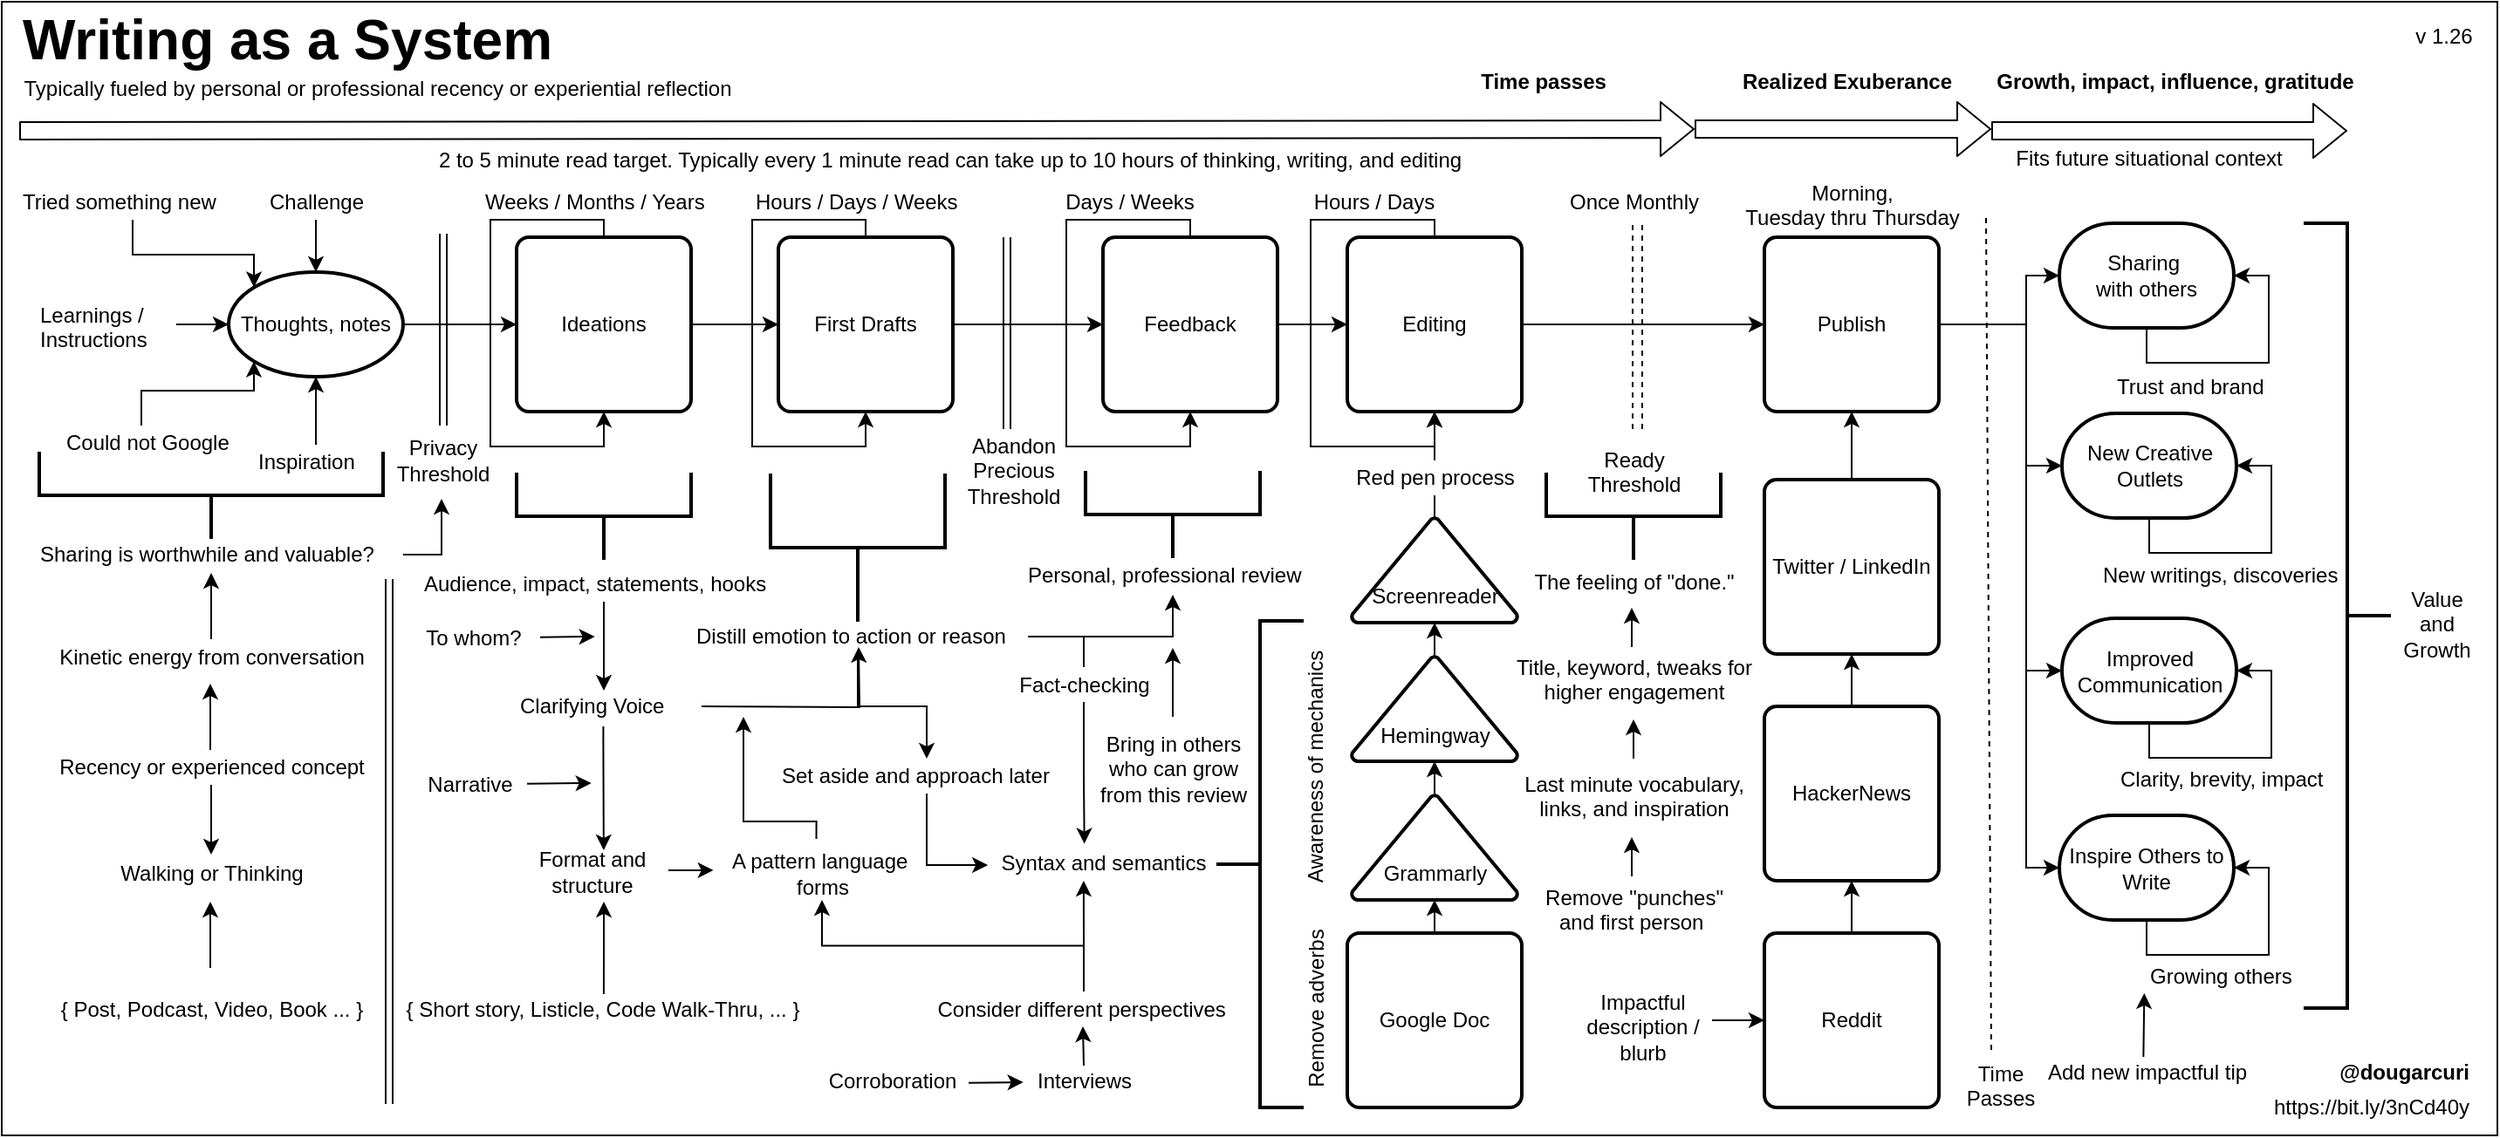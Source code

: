 <mxfile version="21.1.1" type="device">
  <diagram id="sORktMblNxH-J1R0v_uJ" name="process">
    <mxGraphModel dx="2163" dy="729" grid="1" gridSize="10" guides="1" tooltips="1" connect="1" arrows="1" fold="1" page="1" pageScale="1" pageWidth="850" pageHeight="1100" math="0" shadow="0">
      <root>
        <mxCell id="0" />
        <mxCell id="1" parent="0" />
        <mxCell id="_Q_FbleokPixH2t-izun-12" value="" style="rounded=0;whiteSpace=wrap;html=1;align=center;fillColor=none;" parent="1" vertex="1">
          <mxGeometry x="-140" y="60" width="1430" height="650" as="geometry" />
        </mxCell>
        <mxCell id="eukD2ALATDsCNfcXqx_N-5" style="edgeStyle=orthogonalEdgeStyle;rounded=0;orthogonalLoop=1;jettySize=auto;html=1;exitX=1;exitY=0.5;exitDx=0;exitDy=0;entryX=0;entryY=0.5;entryDx=0;entryDy=0;" parent="1" source="eukD2ALATDsCNfcXqx_N-1" target="eukD2ALATDsCNfcXqx_N-6" edge="1">
          <mxGeometry relative="1" as="geometry">
            <mxPoint x="295" y="245" as="targetPoint" />
          </mxGeometry>
        </mxCell>
        <mxCell id="eukD2ALATDsCNfcXqx_N-1" value="Ideations" style="rounded=1;whiteSpace=wrap;html=1;absoluteArcSize=1;arcSize=14;strokeWidth=2;" parent="1" vertex="1">
          <mxGeometry x="155" y="195" width="100" height="100" as="geometry" />
        </mxCell>
        <mxCell id="eukD2ALATDsCNfcXqx_N-2" style="edgeStyle=orthogonalEdgeStyle;rounded=0;orthogonalLoop=1;jettySize=auto;html=1;entryX=0.5;entryY=1;entryDx=0;entryDy=0;" parent="1" source="eukD2ALATDsCNfcXqx_N-1" target="eukD2ALATDsCNfcXqx_N-1" edge="1">
          <mxGeometry relative="1" as="geometry">
            <Array as="points">
              <mxPoint x="205" y="185" />
              <mxPoint x="140" y="185" />
              <mxPoint x="140" y="315" />
              <mxPoint x="205" y="315" />
            </Array>
          </mxGeometry>
        </mxCell>
        <mxCell id="eukD2ALATDsCNfcXqx_N-12" style="edgeStyle=orthogonalEdgeStyle;rounded=0;orthogonalLoop=1;jettySize=auto;html=1;exitX=1;exitY=0.5;exitDx=0;exitDy=0;entryX=0;entryY=0.5;entryDx=0;entryDy=0;" parent="1" source="eukD2ALATDsCNfcXqx_N-6" target="eukD2ALATDsCNfcXqx_N-11" edge="1">
          <mxGeometry relative="1" as="geometry">
            <mxPoint x="441" y="245" as="sourcePoint" />
          </mxGeometry>
        </mxCell>
        <mxCell id="eukD2ALATDsCNfcXqx_N-6" value="First Drafts" style="rounded=1;whiteSpace=wrap;html=1;absoluteArcSize=1;arcSize=14;strokeWidth=2;" parent="1" vertex="1">
          <mxGeometry x="305" y="195" width="100" height="100" as="geometry" />
        </mxCell>
        <mxCell id="eukD2ALATDsCNfcXqx_N-8" style="edgeStyle=orthogonalEdgeStyle;rounded=0;orthogonalLoop=1;jettySize=auto;html=1;exitX=0.5;exitY=0;exitDx=0;exitDy=0;entryX=0.5;entryY=1;entryDx=0;entryDy=0;" parent="1" source="eukD2ALATDsCNfcXqx_N-6" target="eukD2ALATDsCNfcXqx_N-6" edge="1">
          <mxGeometry relative="1" as="geometry">
            <Array as="points">
              <mxPoint x="355" y="185" />
              <mxPoint x="290" y="185" />
              <mxPoint x="290" y="315" />
              <mxPoint x="355" y="315" />
            </Array>
          </mxGeometry>
        </mxCell>
        <mxCell id="eukD2ALATDsCNfcXqx_N-9" value="Weeks / Months / Years" style="text;html=1;resizable=0;points=[];autosize=1;align=left;verticalAlign=top;spacingTop=-4;" parent="1" vertex="1">
          <mxGeometry x="135" y="165" width="140" height="20" as="geometry" />
        </mxCell>
        <mxCell id="eukD2ALATDsCNfcXqx_N-10" value="Hours / Days / Weeks" style="text;html=1;resizable=0;points=[];autosize=1;align=left;verticalAlign=top;spacingTop=-4;" parent="1" vertex="1">
          <mxGeometry x="290" y="165" width="130" height="20" as="geometry" />
        </mxCell>
        <mxCell id="eukD2ALATDsCNfcXqx_N-19" style="edgeStyle=orthogonalEdgeStyle;rounded=0;orthogonalLoop=1;jettySize=auto;html=1;exitX=1;exitY=0.5;exitDx=0;exitDy=0;entryX=0;entryY=0.5;entryDx=0;entryDy=0;" parent="1" source="eukD2ALATDsCNfcXqx_N-11" target="eukD2ALATDsCNfcXqx_N-23" edge="1">
          <mxGeometry relative="1" as="geometry">
            <mxPoint x="621" y="245" as="targetPoint" />
          </mxGeometry>
        </mxCell>
        <mxCell id="eukD2ALATDsCNfcXqx_N-11" value="Feedback" style="rounded=1;whiteSpace=wrap;html=1;absoluteArcSize=1;arcSize=14;strokeWidth=2;" parent="1" vertex="1">
          <mxGeometry x="491" y="195" width="100" height="100" as="geometry" />
        </mxCell>
        <mxCell id="eukD2ALATDsCNfcXqx_N-15" style="edgeStyle=orthogonalEdgeStyle;rounded=0;orthogonalLoop=1;jettySize=auto;html=1;exitX=0.5;exitY=0;exitDx=0;exitDy=0;entryX=0.5;entryY=1;entryDx=0;entryDy=0;" parent="1" source="eukD2ALATDsCNfcXqx_N-11" target="eukD2ALATDsCNfcXqx_N-11" edge="1">
          <mxGeometry relative="1" as="geometry">
            <Array as="points">
              <mxPoint x="541" y="185" />
              <mxPoint x="470" y="185" />
              <mxPoint x="470" y="315" />
              <mxPoint x="541" y="315" />
            </Array>
          </mxGeometry>
        </mxCell>
        <mxCell id="eukD2ALATDsCNfcXqx_N-16" value="Days / Weeks" style="text;html=1;resizable=0;points=[];align=center;verticalAlign=middle;labelBackgroundColor=#ffffff;" parent="eukD2ALATDsCNfcXqx_N-15" vertex="1" connectable="0">
          <mxGeometry x="-0.569" y="-4" relative="1" as="geometry">
            <mxPoint x="20" y="-6" as="offset" />
          </mxGeometry>
        </mxCell>
        <mxCell id="eukD2ALATDsCNfcXqx_N-27" style="edgeStyle=orthogonalEdgeStyle;rounded=0;orthogonalLoop=1;jettySize=auto;html=1;exitX=1;exitY=0.5;exitDx=0;exitDy=0;entryX=0;entryY=0.5;entryDx=0;entryDy=0;" parent="1" source="eukD2ALATDsCNfcXqx_N-23" target="eukD2ALATDsCNfcXqx_N-25" edge="1">
          <mxGeometry relative="1" as="geometry" />
        </mxCell>
        <mxCell id="eukD2ALATDsCNfcXqx_N-23" value="Editing" style="rounded=1;whiteSpace=wrap;html=1;absoluteArcSize=1;arcSize=14;strokeWidth=2;" parent="1" vertex="1">
          <mxGeometry x="631" y="195" width="100" height="100" as="geometry" />
        </mxCell>
        <mxCell id="eukD2ALATDsCNfcXqx_N-84" style="edgeStyle=orthogonalEdgeStyle;rounded=0;orthogonalLoop=1;jettySize=auto;html=1;exitX=1;exitY=0.5;exitDx=0;exitDy=0;entryX=0;entryY=0.5;entryDx=0;entryDy=0;entryPerimeter=0;" parent="1" source="eukD2ALATDsCNfcXqx_N-25" target="eukD2ALATDsCNfcXqx_N-85" edge="1">
          <mxGeometry relative="1" as="geometry">
            <mxPoint x="1019" y="245" as="targetPoint" />
            <Array as="points">
              <mxPoint x="1020" y="245" />
              <mxPoint x="1020" y="217" />
            </Array>
          </mxGeometry>
        </mxCell>
        <mxCell id="XDr_hpNu63dDBBwY_nkR-8" style="edgeStyle=orthogonalEdgeStyle;rounded=0;orthogonalLoop=1;jettySize=auto;html=1;exitX=1;exitY=0.5;exitDx=0;exitDy=0;entryX=0;entryY=0.5;entryDx=0;entryDy=0;entryPerimeter=0;" parent="1" source="eukD2ALATDsCNfcXqx_N-25" target="eukD2ALATDsCNfcXqx_N-131" edge="1">
          <mxGeometry relative="1" as="geometry">
            <Array as="points">
              <mxPoint x="1020" y="245" />
              <mxPoint x="1020" y="443" />
            </Array>
          </mxGeometry>
        </mxCell>
        <mxCell id="XDr_hpNu63dDBBwY_nkR-9" style="edgeStyle=orthogonalEdgeStyle;rounded=0;orthogonalLoop=1;jettySize=auto;html=1;exitX=1;exitY=0.5;exitDx=0;exitDy=0;entryX=0;entryY=0.5;entryDx=0;entryDy=0;entryPerimeter=0;" parent="1" source="eukD2ALATDsCNfcXqx_N-25" target="_Q_FbleokPixH2t-izun-14" edge="1">
          <mxGeometry relative="1" as="geometry">
            <Array as="points">
              <mxPoint x="1020" y="245" />
              <mxPoint x="1020" y="557" />
            </Array>
          </mxGeometry>
        </mxCell>
        <mxCell id="XDr_hpNu63dDBBwY_nkR-10" style="edgeStyle=orthogonalEdgeStyle;rounded=0;orthogonalLoop=1;jettySize=auto;html=1;exitX=1;exitY=0.5;exitDx=0;exitDy=0;entryX=0;entryY=0.5;entryDx=0;entryDy=0;entryPerimeter=0;" parent="1" source="eukD2ALATDsCNfcXqx_N-25" target="eukD2ALATDsCNfcXqx_N-128" edge="1">
          <mxGeometry relative="1" as="geometry">
            <Array as="points">
              <mxPoint x="1020" y="245" />
              <mxPoint x="1020" y="326" />
            </Array>
          </mxGeometry>
        </mxCell>
        <mxCell id="eukD2ALATDsCNfcXqx_N-25" value="Publish" style="rounded=1;whiteSpace=wrap;html=1;absoluteArcSize=1;arcSize=14;strokeWidth=2;" parent="1" vertex="1">
          <mxGeometry x="870" y="195" width="100" height="100" as="geometry" />
        </mxCell>
        <mxCell id="eukD2ALATDsCNfcXqx_N-34" style="edgeStyle=orthogonalEdgeStyle;rounded=0;orthogonalLoop=1;jettySize=auto;html=1;exitX=0.5;exitY=0;exitDx=0;exitDy=0;entryX=0.5;entryY=1;entryDx=0;entryDy=0;" parent="1" source="eukD2ALATDsCNfcXqx_N-29" target="eukD2ALATDsCNfcXqx_N-30" edge="1">
          <mxGeometry relative="1" as="geometry" />
        </mxCell>
        <mxCell id="eukD2ALATDsCNfcXqx_N-29" value="HackerNews" style="rounded=1;whiteSpace=wrap;html=1;absoluteArcSize=1;arcSize=14;strokeWidth=2;" parent="1" vertex="1">
          <mxGeometry x="870" y="464" width="100" height="100" as="geometry" />
        </mxCell>
        <mxCell id="eukD2ALATDsCNfcXqx_N-33" style="edgeStyle=orthogonalEdgeStyle;rounded=0;orthogonalLoop=1;jettySize=auto;html=1;exitX=0.5;exitY=0;exitDx=0;exitDy=0;entryX=0.5;entryY=1;entryDx=0;entryDy=0;" parent="1" source="eukD2ALATDsCNfcXqx_N-30" target="eukD2ALATDsCNfcXqx_N-25" edge="1">
          <mxGeometry relative="1" as="geometry" />
        </mxCell>
        <mxCell id="eukD2ALATDsCNfcXqx_N-30" value="Twitter / LinkedIn" style="rounded=1;whiteSpace=wrap;html=1;absoluteArcSize=1;arcSize=14;strokeWidth=2;" parent="1" vertex="1">
          <mxGeometry x="870" y="334" width="100" height="100" as="geometry" />
        </mxCell>
        <mxCell id="eukD2ALATDsCNfcXqx_N-35" style="edgeStyle=orthogonalEdgeStyle;rounded=0;orthogonalLoop=1;jettySize=auto;html=1;exitX=0.5;exitY=0;exitDx=0;exitDy=0;entryX=0.5;entryY=1;entryDx=0;entryDy=0;" parent="1" source="eukD2ALATDsCNfcXqx_N-31" target="eukD2ALATDsCNfcXqx_N-29" edge="1">
          <mxGeometry relative="1" as="geometry" />
        </mxCell>
        <mxCell id="eukD2ALATDsCNfcXqx_N-31" value="Reddit" style="rounded=1;whiteSpace=wrap;html=1;absoluteArcSize=1;arcSize=14;strokeWidth=2;" parent="1" vertex="1">
          <mxGeometry x="870" y="594" width="100" height="100" as="geometry" />
        </mxCell>
        <mxCell id="eukD2ALATDsCNfcXqx_N-41" style="edgeStyle=orthogonalEdgeStyle;rounded=0;orthogonalLoop=1;jettySize=auto;html=1;exitX=0.5;exitY=0;exitDx=0;exitDy=0;entryX=0.5;entryY=1;entryDx=0;entryDy=0;exitPerimeter=0;startArrow=none;" parent="1" source="Tmopo78ieHrJn6_GO05C-2" target="eukD2ALATDsCNfcXqx_N-23" edge="1">
          <mxGeometry relative="1" as="geometry">
            <mxPoint x="681" y="334" as="sourcePoint" />
          </mxGeometry>
        </mxCell>
        <mxCell id="eukD2ALATDsCNfcXqx_N-42" value="&lt;b&gt;&lt;font style=&quot;font-size: 32px&quot;&gt;Writing as a System&lt;/font&gt;&lt;/b&gt;" style="text;html=1;resizable=0;points=[];autosize=1;align=left;verticalAlign=top;spacingTop=-4;" parent="1" vertex="1">
          <mxGeometry x="-130" y="60" width="330" height="50" as="geometry" />
        </mxCell>
        <mxCell id="eukD2ALATDsCNfcXqx_N-43" value="" style="strokeWidth=2;html=1;shape=mxgraph.flowchart.annotation_2;align=left;labelPosition=right;pointerEvents=1;rotation=-90;" parent="1" vertex="1">
          <mxGeometry x="180" y="305" width="50" height="100" as="geometry" />
        </mxCell>
        <mxCell id="eukD2ALATDsCNfcXqx_N-74" value="" style="edgeStyle=orthogonalEdgeStyle;rounded=0;orthogonalLoop=1;jettySize=auto;html=1;" parent="1" source="eukD2ALATDsCNfcXqx_N-44" edge="1">
          <mxGeometry relative="1" as="geometry">
            <mxPoint x="205" y="455" as="targetPoint" />
          </mxGeometry>
        </mxCell>
        <mxCell id="eukD2ALATDsCNfcXqx_N-44" value="Audience, impact, statements, hooks" style="text;html=1;resizable=0;points=[];autosize=1;align=left;verticalAlign=top;spacingTop=-4;" parent="1" vertex="1">
          <mxGeometry x="100" y="384" width="210" height="20" as="geometry" />
        </mxCell>
        <mxCell id="eukD2ALATDsCNfcXqx_N-94" style="edgeStyle=orthogonalEdgeStyle;rounded=0;orthogonalLoop=1;jettySize=auto;html=1;entryX=0.473;entryY=0.8;entryDx=0;entryDy=0;entryPerimeter=0;" parent="1" edge="1">
          <mxGeometry relative="1" as="geometry">
            <mxPoint x="261" y="464" as="sourcePoint" />
            <mxPoint x="351" y="430" as="targetPoint" />
          </mxGeometry>
        </mxCell>
        <mxCell id="eukD2ALATDsCNfcXqx_N-73" value="Clarifying Voice" style="text;html=1;resizable=0;points=[];autosize=1;align=left;verticalAlign=top;spacingTop=-4;" parent="1" vertex="1">
          <mxGeometry x="155" y="454" width="100" height="20" as="geometry" />
        </mxCell>
        <mxCell id="eukD2ALATDsCNfcXqx_N-45" value="" style="strokeWidth=2;html=1;shape=mxgraph.flowchart.annotation_2;align=left;labelPosition=right;pointerEvents=1;rotation=-90;" parent="1" vertex="1">
          <mxGeometry x="506" y="304" width="50" height="100" as="geometry" />
        </mxCell>
        <mxCell id="eukD2ALATDsCNfcXqx_N-46" value="Personal, professional review" style="text;html=1;resizable=0;points=[];autosize=1;align=left;verticalAlign=top;spacingTop=-4;" parent="1" vertex="1">
          <mxGeometry x="445.5" y="378.5" width="170" height="20" as="geometry" />
        </mxCell>
        <mxCell id="eukD2ALATDsCNfcXqx_N-47" value="" style="strokeWidth=2;html=1;shape=mxgraph.flowchart.annotation_2;align=left;labelPosition=right;pointerEvents=1;rotation=-90;" parent="1" vertex="1">
          <mxGeometry x="308" y="323" width="85" height="100" as="geometry" />
        </mxCell>
        <mxCell id="eukD2ALATDsCNfcXqx_N-99" style="edgeStyle=orthogonalEdgeStyle;rounded=0;orthogonalLoop=1;jettySize=auto;html=1;entryX=0.518;entryY=1.1;entryDx=0;entryDy=0;entryPerimeter=0;" parent="1" edge="1">
          <mxGeometry relative="1" as="geometry">
            <Array as="points">
              <mxPoint x="448" y="424" />
              <mxPoint x="531" y="424" />
            </Array>
            <mxPoint x="480" y="424" as="sourcePoint" />
            <mxPoint x="531" y="400" as="targetPoint" />
          </mxGeometry>
        </mxCell>
        <mxCell id="eukD2ALATDsCNfcXqx_N-101" style="edgeStyle=orthogonalEdgeStyle;rounded=0;orthogonalLoop=1;jettySize=auto;html=1;endArrow=none;endFill=0;startArrow=none;startFill=0;" parent="1" target="hXUITZ_984jr-9ME9k0M-1" edge="1">
          <mxGeometry relative="1" as="geometry">
            <mxPoint x="480" y="540" as="targetPoint" />
            <Array as="points">
              <mxPoint x="480" y="424" />
            </Array>
            <mxPoint x="480" y="424" as="sourcePoint" />
          </mxGeometry>
        </mxCell>
        <mxCell id="eukD2ALATDsCNfcXqx_N-115" style="edgeStyle=orthogonalEdgeStyle;rounded=0;orthogonalLoop=1;jettySize=auto;html=1;" parent="1" source="eukD2ALATDsCNfcXqx_N-48" target="eukD2ALATDsCNfcXqx_N-113" edge="1">
          <mxGeometry relative="1" as="geometry" />
        </mxCell>
        <mxCell id="eukD2ALATDsCNfcXqx_N-48" value="Distill emotion to action or reason" style="text;html=1;resizable=0;points=[];autosize=1;align=left;verticalAlign=top;spacingTop=-4;" parent="1" vertex="1">
          <mxGeometry x="255.5" y="414" width="190" height="20" as="geometry" />
        </mxCell>
        <mxCell id="eukD2ALATDsCNfcXqx_N-63" style="edgeStyle=orthogonalEdgeStyle;rounded=0;orthogonalLoop=1;jettySize=auto;html=1;exitX=0.5;exitY=0;exitDx=0;exitDy=0;entryX=0.5;entryY=1;entryDx=0;entryDy=0;entryPerimeter=0;" parent="1" source="eukD2ALATDsCNfcXqx_N-51" target="eukD2ALATDsCNfcXqx_N-55" edge="1">
          <mxGeometry relative="1" as="geometry" />
        </mxCell>
        <mxCell id="eukD2ALATDsCNfcXqx_N-51" value="Google Doc" style="rounded=1;whiteSpace=wrap;html=1;absoluteArcSize=1;arcSize=14;strokeWidth=2;" parent="1" vertex="1">
          <mxGeometry x="631" y="594" width="100" height="100" as="geometry" />
        </mxCell>
        <mxCell id="eukD2ALATDsCNfcXqx_N-61" style="edgeStyle=orthogonalEdgeStyle;rounded=0;orthogonalLoop=1;jettySize=auto;html=1;exitX=0.5;exitY=0;exitDx=0;exitDy=0;exitPerimeter=0;" parent="1" source="eukD2ALATDsCNfcXqx_N-55" target="eukD2ALATDsCNfcXqx_N-56" edge="1">
          <mxGeometry relative="1" as="geometry" />
        </mxCell>
        <mxCell id="eukD2ALATDsCNfcXqx_N-55" value="&lt;br&gt;&lt;br&gt;Grammarly" style="strokeWidth=2;html=1;shape=mxgraph.flowchart.extract_or_measurement;whiteSpace=wrap;" parent="1" vertex="1">
          <mxGeometry x="633.5" y="515" width="95" height="60" as="geometry" />
        </mxCell>
        <mxCell id="eukD2ALATDsCNfcXqx_N-59" style="edgeStyle=orthogonalEdgeStyle;rounded=0;orthogonalLoop=1;jettySize=auto;html=1;exitX=0.5;exitY=0;exitDx=0;exitDy=0;exitPerimeter=0;entryX=0.5;entryY=1;entryDx=0;entryDy=0;entryPerimeter=0;" parent="1" source="eukD2ALATDsCNfcXqx_N-56" target="eukD2ALATDsCNfcXqx_N-57" edge="1">
          <mxGeometry relative="1" as="geometry" />
        </mxCell>
        <mxCell id="eukD2ALATDsCNfcXqx_N-56" value="&lt;br&gt;&lt;br&gt;Hemingway" style="strokeWidth=2;html=1;shape=mxgraph.flowchart.extract_or_measurement;whiteSpace=wrap;" parent="1" vertex="1">
          <mxGeometry x="633.5" y="435.5" width="95" height="60" as="geometry" />
        </mxCell>
        <mxCell id="eukD2ALATDsCNfcXqx_N-57" value="&lt;br&gt;&lt;br&gt;Screenreader" style="strokeWidth=2;html=1;shape=mxgraph.flowchart.extract_or_measurement;whiteSpace=wrap;" parent="1" vertex="1">
          <mxGeometry x="633.5" y="356" width="95" height="60" as="geometry" />
        </mxCell>
        <mxCell id="eukD2ALATDsCNfcXqx_N-64" value="" style="shape=flexArrow;endArrow=classic;html=1;" parent="1" edge="1">
          <mxGeometry width="50" height="50" relative="1" as="geometry">
            <mxPoint x="-130" y="134" as="sourcePoint" />
            <mxPoint x="830" y="133" as="targetPoint" />
          </mxGeometry>
        </mxCell>
        <mxCell id="eukD2ALATDsCNfcXqx_N-65" value="Typically fueled by personal or professional recency or experiential reflection" style="text;html=1;resizable=0;points=[];align=center;verticalAlign=middle;labelBackgroundColor=#ffffff;" parent="eukD2ALATDsCNfcXqx_N-64" vertex="1" connectable="0">
          <mxGeometry x="-0.572" y="3" relative="1" as="geometry">
            <mxPoint x="-1" y="-21" as="offset" />
          </mxGeometry>
        </mxCell>
        <mxCell id="eukD2ALATDsCNfcXqx_N-69" value="" style="strokeWidth=2;html=1;shape=mxgraph.flowchart.annotation_2;align=left;labelPosition=right;pointerEvents=1;rotation=0;" parent="1" vertex="1">
          <mxGeometry x="556" y="415" width="50" height="279" as="geometry" />
        </mxCell>
        <mxCell id="eukD2ALATDsCNfcXqx_N-71" value="Syntax and semantics" style="text;html=1;resizable=0;points=[];autosize=1;align=center;verticalAlign=top;spacingTop=-4;" parent="1" vertex="1">
          <mxGeometry x="426" y="544" width="130" height="20" as="geometry" />
        </mxCell>
        <mxCell id="eukD2ALATDsCNfcXqx_N-75" value="" style="shape=link;html=1;" parent="1" edge="1">
          <mxGeometry width="50" height="50" relative="1" as="geometry">
            <mxPoint x="436" y="305" as="sourcePoint" />
            <mxPoint x="436" y="195" as="targetPoint" />
          </mxGeometry>
        </mxCell>
        <mxCell id="eukD2ALATDsCNfcXqx_N-76" value="Abandon&lt;br&gt;Precious Threshold" style="text;html=1;strokeColor=none;fillColor=none;align=center;verticalAlign=middle;whiteSpace=wrap;rounded=0;" parent="1" vertex="1">
          <mxGeometry x="420" y="319" width="40" height="20" as="geometry" />
        </mxCell>
        <mxCell id="eukD2ALATDsCNfcXqx_N-80" value="" style="endArrow=none;dashed=1;html=1;" parent="1" edge="1">
          <mxGeometry width="50" height="50" relative="1" as="geometry">
            <mxPoint x="794.5" y="305" as="sourcePoint" />
            <mxPoint x="794.5" y="185" as="targetPoint" />
          </mxGeometry>
        </mxCell>
        <mxCell id="eukD2ALATDsCNfcXqx_N-81" value="Ready&lt;br&gt;Threshold" style="text;html=1;resizable=0;points=[];autosize=1;align=center;verticalAlign=top;spacingTop=-4;" parent="1" vertex="1">
          <mxGeometry x="760" y="313" width="70" height="30" as="geometry" />
        </mxCell>
        <mxCell id="eukD2ALATDsCNfcXqx_N-83" style="edgeStyle=orthogonalEdgeStyle;rounded=0;orthogonalLoop=1;jettySize=auto;html=1;exitX=1;exitY=0.5;exitDx=0;exitDy=0;exitPerimeter=0;entryX=0;entryY=0.5;entryDx=0;entryDy=0;" parent="1" source="eukD2ALATDsCNfcXqx_N-82" target="eukD2ALATDsCNfcXqx_N-1" edge="1">
          <mxGeometry relative="1" as="geometry" />
        </mxCell>
        <mxCell id="eukD2ALATDsCNfcXqx_N-82" value="Thoughts, notes" style="strokeWidth=2;html=1;shape=mxgraph.flowchart.start_1;whiteSpace=wrap;" parent="1" vertex="1">
          <mxGeometry x="-10" y="215" width="100" height="60" as="geometry" />
        </mxCell>
        <mxCell id="eukD2ALATDsCNfcXqx_N-85" value="Sharing&amp;nbsp;&lt;br&gt;with others" style="strokeWidth=2;html=1;shape=mxgraph.flowchart.terminator;whiteSpace=wrap;" parent="1" vertex="1">
          <mxGeometry x="1039" y="187" width="100" height="60" as="geometry" />
        </mxCell>
        <mxCell id="eukD2ALATDsCNfcXqx_N-87" value="" style="endArrow=none;dashed=1;html=1;exitX=0.4;exitY=-0.133;exitDx=0;exitDy=0;exitPerimeter=0;" parent="1" source="eukD2ALATDsCNfcXqx_N-88" edge="1">
          <mxGeometry width="50" height="50" relative="1" as="geometry">
            <mxPoint x="997" y="490" as="sourcePoint" />
            <mxPoint x="997" y="184" as="targetPoint" />
          </mxGeometry>
        </mxCell>
        <mxCell id="eukD2ALATDsCNfcXqx_N-88" value="Time&lt;br&gt;Passes" style="text;html=1;resizable=0;points=[];autosize=1;align=center;verticalAlign=top;spacingTop=-4;" parent="1" vertex="1">
          <mxGeometry x="980" y="665" width="50" height="30" as="geometry" />
        </mxCell>
        <mxCell id="eukD2ALATDsCNfcXqx_N-89" value="" style="shape=flexArrow;endArrow=classic;html=1;" parent="1" edge="1">
          <mxGeometry width="50" height="50" relative="1" as="geometry">
            <mxPoint x="1000" y="134" as="sourcePoint" />
            <mxPoint x="1204" y="134" as="targetPoint" />
          </mxGeometry>
        </mxCell>
        <mxCell id="eukD2ALATDsCNfcXqx_N-90" value="Fits future situational context" style="text;html=1;resizable=0;points=[];align=center;verticalAlign=middle;labelBackgroundColor=#ffffff;" parent="eukD2ALATDsCNfcXqx_N-89" vertex="1" connectable="0">
          <mxGeometry x="-0.572" y="3" relative="1" as="geometry">
            <mxPoint x="46.5" y="19" as="offset" />
          </mxGeometry>
        </mxCell>
        <mxCell id="eukD2ALATDsCNfcXqx_N-92" style="edgeStyle=orthogonalEdgeStyle;rounded=0;orthogonalLoop=1;jettySize=auto;html=1;exitX=0.5;exitY=1;exitDx=0;exitDy=0;exitPerimeter=0;entryX=1;entryY=0.5;entryDx=0;entryDy=0;entryPerimeter=0;" parent="1" source="eukD2ALATDsCNfcXqx_N-85" target="eukD2ALATDsCNfcXqx_N-85" edge="1">
          <mxGeometry relative="1" as="geometry" />
        </mxCell>
        <mxCell id="eukD2ALATDsCNfcXqx_N-93" value="Trust and brand" style="text;html=1;resizable=0;points=[];autosize=1;align=left;verticalAlign=top;spacingTop=-4;" parent="1" vertex="1">
          <mxGeometry x="1070" y="271" width="100" height="20" as="geometry" />
        </mxCell>
        <mxCell id="eukD2ALATDsCNfcXqx_N-95" value="2 to 5 minute read target. Typically every 1 minute read can take up to 10 hours of thinking, writing, and editing" style="text;html=1;resizable=0;points=[];align=center;verticalAlign=middle;labelBackgroundColor=#ffffff;" parent="1" vertex="1" connectable="0">
          <mxGeometry x="400" y="170" as="geometry">
            <mxPoint x="3" y="-19.5" as="offset" />
          </mxGeometry>
        </mxCell>
        <mxCell id="eukD2ALATDsCNfcXqx_N-106" style="edgeStyle=orthogonalEdgeStyle;rounded=0;orthogonalLoop=1;jettySize=auto;html=1;entryX=0.5;entryY=1;entryDx=0;entryDy=0;entryPerimeter=0;" parent="1" source="eukD2ALATDsCNfcXqx_N-105" target="eukD2ALATDsCNfcXqx_N-82" edge="1">
          <mxGeometry relative="1" as="geometry" />
        </mxCell>
        <mxCell id="eukD2ALATDsCNfcXqx_N-105" value="Inspiration" style="text;html=1;resizable=0;points=[];autosize=1;align=left;verticalAlign=top;spacingTop=-4;" parent="1" vertex="1">
          <mxGeometry x="5" y="314" width="70" height="20" as="geometry" />
        </mxCell>
        <mxCell id="eukD2ALATDsCNfcXqx_N-108" style="edgeStyle=orthogonalEdgeStyle;rounded=0;orthogonalLoop=1;jettySize=auto;html=1;entryX=0.5;entryY=0;entryDx=0;entryDy=0;entryPerimeter=0;" parent="1" source="eukD2ALATDsCNfcXqx_N-107" target="eukD2ALATDsCNfcXqx_N-82" edge="1">
          <mxGeometry relative="1" as="geometry" />
        </mxCell>
        <mxCell id="eukD2ALATDsCNfcXqx_N-107" value="Challenge" style="text;html=1;resizable=0;points=[];autosize=1;align=center;verticalAlign=top;spacingTop=-4;" parent="1" vertex="1">
          <mxGeometry x="5" y="165" width="70" height="20" as="geometry" />
        </mxCell>
        <mxCell id="eukD2ALATDsCNfcXqx_N-110" style="edgeStyle=orthogonalEdgeStyle;rounded=0;orthogonalLoop=1;jettySize=auto;html=1;entryX=0;entryY=0.5;entryDx=0;entryDy=0;entryPerimeter=0;" parent="1" source="eukD2ALATDsCNfcXqx_N-109" target="eukD2ALATDsCNfcXqx_N-82" edge="1">
          <mxGeometry relative="1" as="geometry" />
        </mxCell>
        <mxCell id="eukD2ALATDsCNfcXqx_N-109" value="Learnings /&lt;br&gt;Instructions" style="text;html=1;resizable=0;points=[];autosize=1;align=left;verticalAlign=top;spacingTop=-4;" parent="1" vertex="1">
          <mxGeometry x="-120" y="230" width="80" height="30" as="geometry" />
        </mxCell>
        <mxCell id="eukD2ALATDsCNfcXqx_N-116" style="edgeStyle=orthogonalEdgeStyle;rounded=0;orthogonalLoop=1;jettySize=auto;html=1;entryX=-0.007;entryY=0.55;entryDx=0;entryDy=0;entryPerimeter=0;" parent="1" source="eukD2ALATDsCNfcXqx_N-113" target="eukD2ALATDsCNfcXqx_N-71" edge="1">
          <mxGeometry relative="1" as="geometry" />
        </mxCell>
        <mxCell id="eukD2ALATDsCNfcXqx_N-113" value="Set aside and approach later" style="text;html=1;resizable=0;points=[];autosize=1;align=left;verticalAlign=top;spacingTop=-4;" parent="1" vertex="1">
          <mxGeometry x="305" y="494" width="170" height="20" as="geometry" />
        </mxCell>
        <mxCell id="eukD2ALATDsCNfcXqx_N-122" style="edgeStyle=orthogonalEdgeStyle;rounded=0;orthogonalLoop=1;jettySize=auto;html=1;entryX=0.145;entryY=0.855;entryDx=0;entryDy=0;entryPerimeter=0;" parent="1" source="eukD2ALATDsCNfcXqx_N-121" target="eukD2ALATDsCNfcXqx_N-82" edge="1">
          <mxGeometry relative="1" as="geometry">
            <Array as="points">
              <mxPoint x="-60" y="283" />
              <mxPoint x="5" y="283" />
            </Array>
          </mxGeometry>
        </mxCell>
        <mxCell id="eukD2ALATDsCNfcXqx_N-121" value="Could not Google" style="text;html=1;resizable=0;points=[];autosize=1;align=left;verticalAlign=top;spacingTop=-4;" parent="1" vertex="1">
          <mxGeometry x="-105" y="303" width="110" height="20" as="geometry" />
        </mxCell>
        <mxCell id="eukD2ALATDsCNfcXqx_N-124" style="edgeStyle=orthogonalEdgeStyle;rounded=0;orthogonalLoop=1;jettySize=auto;html=1;entryX=0.145;entryY=0.145;entryDx=0;entryDy=0;entryPerimeter=0;" parent="1" source="eukD2ALATDsCNfcXqx_N-123" target="eukD2ALATDsCNfcXqx_N-82" edge="1">
          <mxGeometry relative="1" as="geometry" />
        </mxCell>
        <mxCell id="eukD2ALATDsCNfcXqx_N-123" value="Tried something new" style="text;html=1;resizable=0;points=[];autosize=1;align=left;verticalAlign=top;spacingTop=-4;" parent="1" vertex="1">
          <mxGeometry x="-130" y="165" width="130" height="20" as="geometry" />
        </mxCell>
        <mxCell id="eukD2ALATDsCNfcXqx_N-128" value="New Creative Outlets" style="strokeWidth=2;html=1;shape=mxgraph.flowchart.terminator;whiteSpace=wrap;" parent="1" vertex="1">
          <mxGeometry x="1040.5" y="296" width="100" height="60" as="geometry" />
        </mxCell>
        <mxCell id="eukD2ALATDsCNfcXqx_N-129" style="edgeStyle=orthogonalEdgeStyle;rounded=0;orthogonalLoop=1;jettySize=auto;html=1;exitX=0.5;exitY=1;exitDx=0;exitDy=0;exitPerimeter=0;entryX=1;entryY=0.5;entryDx=0;entryDy=0;entryPerimeter=0;" parent="1" source="eukD2ALATDsCNfcXqx_N-128" target="eukD2ALATDsCNfcXqx_N-128" edge="1">
          <mxGeometry relative="1" as="geometry" />
        </mxCell>
        <mxCell id="eukD2ALATDsCNfcXqx_N-130" value="New writings, discoveries" style="text;html=1;resizable=0;points=[];autosize=1;align=left;verticalAlign=top;spacingTop=-4;" parent="1" vertex="1">
          <mxGeometry x="1061.5" y="378.5" width="150" height="20" as="geometry" />
        </mxCell>
        <mxCell id="eukD2ALATDsCNfcXqx_N-131" value="Improved Communication" style="strokeWidth=2;html=1;shape=mxgraph.flowchart.terminator;whiteSpace=wrap;" parent="1" vertex="1">
          <mxGeometry x="1040.5" y="413.5" width="100" height="60" as="geometry" />
        </mxCell>
        <mxCell id="eukD2ALATDsCNfcXqx_N-133" style="edgeStyle=orthogonalEdgeStyle;rounded=0;orthogonalLoop=1;jettySize=auto;html=1;exitX=0.5;exitY=1;exitDx=0;exitDy=0;exitPerimeter=0;entryX=1;entryY=0.5;entryDx=0;entryDy=0;entryPerimeter=0;" parent="1" source="eukD2ALATDsCNfcXqx_N-131" target="eukD2ALATDsCNfcXqx_N-131" edge="1">
          <mxGeometry relative="1" as="geometry" />
        </mxCell>
        <mxCell id="eukD2ALATDsCNfcXqx_N-135" value="Clarity, brevity, impact&amp;nbsp;" style="text;html=1;resizable=0;points=[];autosize=1;align=left;verticalAlign=top;spacingTop=-4;" parent="1" vertex="1">
          <mxGeometry x="1071.5" y="495.5" width="140" height="20" as="geometry" />
        </mxCell>
        <mxCell id="eukD2ALATDsCNfcXqx_N-138" value="" style="strokeWidth=2;html=1;shape=mxgraph.flowchart.annotation_2;align=left;labelPosition=right;pointerEvents=1;rotation=180;" parent="1" vertex="1">
          <mxGeometry x="1179" y="187" width="50" height="450" as="geometry" />
        </mxCell>
        <mxCell id="eukD2ALATDsCNfcXqx_N-139" value="Value&lt;br&gt;and &lt;br&gt;Growth" style="text;html=1;resizable=0;points=[];autosize=1;align=center;verticalAlign=top;spacingTop=-4;" parent="1" vertex="1">
          <mxGeometry x="1230" y="392.5" width="50" height="40" as="geometry" />
        </mxCell>
        <mxCell id="XZcDNwNiaUteVOln5nIq-1" value="" style="shape=link;html=1;" parent="1" edge="1">
          <mxGeometry width="50" height="50" relative="1" as="geometry">
            <mxPoint x="113" y="303" as="sourcePoint" />
            <mxPoint x="113" y="193" as="targetPoint" />
          </mxGeometry>
        </mxCell>
        <mxCell id="XZcDNwNiaUteVOln5nIq-2" value="Privacy Threshold" style="text;html=1;strokeColor=none;fillColor=none;align=center;verticalAlign=middle;whiteSpace=wrap;rounded=0;" parent="1" vertex="1">
          <mxGeometry x="93" y="313" width="40" height="20" as="geometry" />
        </mxCell>
        <mxCell id="XZcDNwNiaUteVOln5nIq-4" style="edgeStyle=orthogonalEdgeStyle;rounded=0;orthogonalLoop=1;jettySize=auto;html=1;entryX=0.5;entryY=1;entryDx=0;entryDy=0;entryPerimeter=0;" parent="1" source="XZcDNwNiaUteVOln5nIq-5" edge="1">
          <mxGeometry relative="1" as="geometry">
            <mxPoint x="72.5" y="372" as="sourcePoint" />
            <mxPoint x="112" y="345" as="targetPoint" />
            <Array as="points">
              <mxPoint x="112" y="377" />
            </Array>
          </mxGeometry>
        </mxCell>
        <mxCell id="XZcDNwNiaUteVOln5nIq-5" value="Sharing is worthwhile and valuable?" style="text;html=1;resizable=0;points=[];autosize=1;align=left;verticalAlign=top;spacingTop=-4;" parent="1" vertex="1">
          <mxGeometry x="-120" y="367" width="210" height="20" as="geometry" />
        </mxCell>
        <mxCell id="XZcDNwNiaUteVOln5nIq-6" value="" style="strokeWidth=2;html=1;shape=mxgraph.flowchart.annotation_2;align=left;labelPosition=right;pointerEvents=1;rotation=-90;" parent="1" vertex="1">
          <mxGeometry x="-45" y="244.5" width="50" height="197" as="geometry" />
        </mxCell>
        <mxCell id="E38kSMGfufKx_o0Z0UjT-1" value="" style="strokeWidth=2;html=1;shape=mxgraph.flowchart.annotation_2;align=left;labelPosition=right;pointerEvents=1;rotation=-90;" parent="1" vertex="1">
          <mxGeometry x="770" y="305" width="50" height="100" as="geometry" />
        </mxCell>
        <mxCell id="E38kSMGfufKx_o0Z0UjT-2" value="Title, keyword, tweaks for &lt;br&gt;higher engagement" style="text;html=1;resizable=0;points=[];autosize=1;align=center;verticalAlign=top;spacingTop=-4;" parent="1" vertex="1">
          <mxGeometry x="720" y="431.5" width="150" height="30" as="geometry" />
        </mxCell>
        <mxCell id="E38kSMGfufKx_o0Z0UjT-3" value="" style="shape=flexArrow;endArrow=classic;html=1;" parent="1" edge="1">
          <mxGeometry width="50" height="50" relative="1" as="geometry">
            <mxPoint x="830" y="133" as="sourcePoint" />
            <mxPoint x="1000" y="133" as="targetPoint" />
          </mxGeometry>
        </mxCell>
        <mxCell id="E38kSMGfufKx_o0Z0UjT-4" value="&lt;b&gt;Realized Exuberance&lt;/b&gt;" style="text;html=1;resizable=0;points=[];align=center;verticalAlign=middle;labelBackgroundColor=#ffffff;" parent="E38kSMGfufKx_o0Z0UjT-3" vertex="1" connectable="0">
          <mxGeometry x="-0.572" y="3" relative="1" as="geometry">
            <mxPoint x="50" y="-24" as="offset" />
          </mxGeometry>
        </mxCell>
        <mxCell id="E38kSMGfufKx_o0Z0UjT-6" value="Last minute vocabulary,&lt;br&gt;links, and inspiration" style="text;html=1;resizable=0;points=[];autosize=1;align=center;verticalAlign=top;spacingTop=-4;" parent="1" vertex="1">
          <mxGeometry x="725" y="499" width="140" height="30" as="geometry" />
        </mxCell>
        <mxCell id="A9MlgLuteRDHIZA7fGHJ-1" value="" style="endArrow=none;dashed=1;html=1;" parent="1" edge="1">
          <mxGeometry width="50" height="50" relative="1" as="geometry">
            <mxPoint x="800" y="305" as="sourcePoint" />
            <mxPoint x="800" y="185" as="targetPoint" />
          </mxGeometry>
        </mxCell>
        <mxCell id="A9MlgLuteRDHIZA7fGHJ-3" style="edgeStyle=orthogonalEdgeStyle;rounded=0;orthogonalLoop=1;jettySize=auto;html=1;entryX=0.5;entryY=1;entryDx=0;entryDy=0;" parent="1" edge="1">
          <mxGeometry relative="1" as="geometry">
            <mxPoint x="794" y="430" as="sourcePoint" />
            <mxPoint x="794" y="407.5" as="targetPoint" />
          </mxGeometry>
        </mxCell>
        <mxCell id="A9MlgLuteRDHIZA7fGHJ-4" value="The feeling of &quot;done.&quot;" style="text;html=1;resizable=0;points=[];autosize=1;align=center;verticalAlign=top;spacingTop=-4;" parent="1" vertex="1">
          <mxGeometry x="730" y="383" width="130" height="20" as="geometry" />
        </mxCell>
        <mxCell id="_Q_FbleokPixH2t-izun-1" value="&lt;b&gt;Growth, impact, influence, gratitude&lt;/b&gt;" style="text;html=1;resizable=0;points=[];align=center;verticalAlign=middle;labelBackgroundColor=#ffffff;" parent="1" vertex="1" connectable="0">
          <mxGeometry x="1061.5" y="90" as="geometry">
            <mxPoint x="43" y="16" as="offset" />
          </mxGeometry>
        </mxCell>
        <mxCell id="_Q_FbleokPixH2t-izun-2" value="@dougarcuri" style="text;html=1;align=right;verticalAlign=middle;resizable=0;points=[];;autosize=1;fontStyle=1" parent="1" vertex="1">
          <mxGeometry x="1185" y="664" width="90" height="20" as="geometry" />
        </mxCell>
        <mxCell id="_Q_FbleokPixH2t-izun-3" value="Bring in others&lt;br&gt;who can grow&lt;br&gt;from this review" style="text;html=1;resizable=0;points=[];autosize=1;align=center;verticalAlign=top;spacingTop=-4;" parent="1" vertex="1">
          <mxGeometry x="481" y="475.5" width="100" height="40" as="geometry" />
        </mxCell>
        <mxCell id="_Q_FbleokPixH2t-izun-5" style="edgeStyle=orthogonalEdgeStyle;rounded=0;orthogonalLoop=1;jettySize=auto;html=1;entryX=0.5;entryY=1;entryDx=0;entryDy=0;" parent="1" edge="1">
          <mxGeometry relative="1" as="geometry">
            <mxPoint x="531" y="470" as="sourcePoint" />
            <mxPoint x="531" y="430.5" as="targetPoint" />
          </mxGeometry>
        </mxCell>
        <mxCell id="_Q_FbleokPixH2t-izun-6" style="edgeStyle=orthogonalEdgeStyle;rounded=0;orthogonalLoop=1;jettySize=auto;html=1;exitX=0.5;exitY=0;exitDx=0;exitDy=0;entryX=0.5;entryY=1;entryDx=0;entryDy=0;" parent="1" edge="1">
          <mxGeometry relative="1" as="geometry">
            <Array as="points">
              <mxPoint x="681" y="185" />
              <mxPoint x="610" y="185" />
              <mxPoint x="610" y="315" />
              <mxPoint x="681" y="315" />
            </Array>
            <mxPoint x="681" y="195" as="sourcePoint" />
            <mxPoint x="681" y="295" as="targetPoint" />
          </mxGeometry>
        </mxCell>
        <mxCell id="_Q_FbleokPixH2t-izun-7" value="Hours / Days" style="text;html=1;resizable=0;points=[];align=center;verticalAlign=middle;labelBackgroundColor=#ffffff;" parent="_Q_FbleokPixH2t-izun-6" vertex="1" connectable="0">
          <mxGeometry x="-0.569" y="-4" relative="1" as="geometry">
            <mxPoint x="20" y="-6" as="offset" />
          </mxGeometry>
        </mxCell>
        <mxCell id="_Q_FbleokPixH2t-izun-11" value="Awareness of mechanics" style="text;html=1;align=center;verticalAlign=middle;resizable=0;points=[];;autosize=1;rotation=-90;" parent="1" vertex="1">
          <mxGeometry x="538" y="489" width="150" height="20" as="geometry" />
        </mxCell>
        <mxCell id="_Q_FbleokPixH2t-izun-14" value="Inspire Others to Write" style="strokeWidth=2;html=1;shape=mxgraph.flowchart.terminator;whiteSpace=wrap;" parent="1" vertex="1">
          <mxGeometry x="1039" y="526.5" width="100" height="60" as="geometry" />
        </mxCell>
        <mxCell id="_Q_FbleokPixH2t-izun-15" style="edgeStyle=orthogonalEdgeStyle;rounded=0;orthogonalLoop=1;jettySize=auto;html=1;exitX=0.5;exitY=1;exitDx=0;exitDy=0;exitPerimeter=0;entryX=1;entryY=0.5;entryDx=0;entryDy=0;entryPerimeter=0;" parent="1" source="_Q_FbleokPixH2t-izun-14" target="_Q_FbleokPixH2t-izun-14" edge="1">
          <mxGeometry relative="1" as="geometry" />
        </mxCell>
        <mxCell id="_Q_FbleokPixH2t-izun-16" value="Growing others" style="text;html=1;resizable=0;points=[];autosize=1;align=left;verticalAlign=top;spacingTop=-4;" parent="1" vertex="1">
          <mxGeometry x="1089" y="608.5" width="100" height="20" as="geometry" />
        </mxCell>
        <mxCell id="_Q_FbleokPixH2t-izun-19" value="A pattern language&amp;nbsp;&lt;br&gt;forms" style="text;html=1;align=center;verticalAlign=middle;resizable=0;points=[];;autosize=1;" parent="1" vertex="1">
          <mxGeometry x="270" y="545" width="120" height="30" as="geometry" />
        </mxCell>
        <mxCell id="_Q_FbleokPixH2t-izun-22" value="Format and &lt;br&gt;structure" style="text;html=1;align=center;verticalAlign=middle;resizable=0;points=[];;autosize=1;" parent="1" vertex="1">
          <mxGeometry x="158" y="544" width="80" height="30" as="geometry" />
        </mxCell>
        <mxCell id="_Q_FbleokPixH2t-izun-28" value="" style="endArrow=classic;html=1;exitX=1.05;exitY=0.467;exitDx=0;exitDy=0;exitPerimeter=0;entryX=-0.018;entryY=0.433;entryDx=0;entryDy=0;entryPerimeter=0;" parent="1" source="_Q_FbleokPixH2t-izun-22" target="_Q_FbleokPixH2t-izun-19" edge="1">
          <mxGeometry width="50" height="50" relative="1" as="geometry">
            <mxPoint x="225" y="594" as="sourcePoint" />
            <mxPoint x="275" y="594" as="targetPoint" />
          </mxGeometry>
        </mxCell>
        <mxCell id="_Q_FbleokPixH2t-izun-29" style="edgeStyle=orthogonalEdgeStyle;rounded=0;orthogonalLoop=1;jettySize=auto;html=1;exitX=0.473;exitY=-0.167;exitDx=0;exitDy=0;exitPerimeter=0;" parent="1" source="_Q_FbleokPixH2t-izun-19" edge="1">
          <mxGeometry relative="1" as="geometry">
            <mxPoint x="331.5" y="550" as="sourcePoint" />
            <mxPoint x="285" y="470" as="targetPoint" />
            <Array as="points">
              <mxPoint x="327" y="530" />
              <mxPoint x="285" y="530" />
            </Array>
          </mxGeometry>
        </mxCell>
        <mxCell id="_Q_FbleokPixH2t-izun-40" style="edgeStyle=orthogonalEdgeStyle;rounded=0;orthogonalLoop=1;jettySize=auto;html=1;exitX=0.504;exitY=0.075;exitDx=0;exitDy=0;entryX=0.575;entryY=1.033;entryDx=0;entryDy=0;entryPerimeter=0;exitPerimeter=0;" parent="1" source="_Q_FbleokPixH2t-izun-41" edge="1">
          <mxGeometry relative="1" as="geometry">
            <mxPoint x="205" y="623.5" as="sourcePoint" />
            <mxPoint x="205" y="575.99" as="targetPoint" />
          </mxGeometry>
        </mxCell>
        <mxCell id="_Q_FbleokPixH2t-izun-41" value="{ Short story, Listicle, Code Walk-Thru, ... }" style="text;html=1;align=center;verticalAlign=middle;resizable=0;points=[];;autosize=1;" parent="1" vertex="1">
          <mxGeometry x="84" y="627.5" width="240" height="20" as="geometry" />
        </mxCell>
        <mxCell id="_Q_FbleokPixH2t-izun-42" value="Narrative" style="text;html=1;align=center;verticalAlign=middle;resizable=0;points=[];;autosize=1;" parent="1" vertex="1">
          <mxGeometry x="98" y="499" width="60" height="20" as="geometry" />
        </mxCell>
        <mxCell id="_Q_FbleokPixH2t-izun-43" value="" style="endArrow=classic;html=1;exitX=1.05;exitY=0.467;exitDx=0;exitDy=0;exitPerimeter=0;entryX=-0.018;entryY=0.433;entryDx=0;entryDy=0;entryPerimeter=0;" parent="1" source="_Q_FbleokPixH2t-izun-42" edge="1">
          <mxGeometry width="50" height="50" relative="1" as="geometry">
            <mxPoint x="155" y="544" as="sourcePoint" />
            <mxPoint x="197.84" y="507.99" as="targetPoint" />
          </mxGeometry>
        </mxCell>
        <mxCell id="_Q_FbleokPixH2t-izun-46" value="Kinetic energy from conversation" style="text;html=1;resizable=0;points=[];autosize=1;align=center;verticalAlign=top;spacingTop=-4;" parent="1" vertex="1">
          <mxGeometry x="-115" y="425.5" width="190" height="20" as="geometry" />
        </mxCell>
        <mxCell id="_Q_FbleokPixH2t-izun-47" style="edgeStyle=orthogonalEdgeStyle;rounded=0;orthogonalLoop=1;jettySize=auto;html=1;exitX=0.5;exitY=0;exitDx=0;exitDy=0;entryX=0.5;entryY=1;entryDx=0;entryDy=0;" parent="1" edge="1">
          <mxGeometry relative="1" as="geometry">
            <mxPoint x="-20" y="425.5" as="sourcePoint" />
            <mxPoint x="-20" y="387.5" as="targetPoint" />
          </mxGeometry>
        </mxCell>
        <mxCell id="_Q_FbleokPixH2t-izun-48" value="v 1.26" style="text;html=1;align=center;verticalAlign=middle;resizable=0;points=[];;autosize=1;" parent="1" vertex="1">
          <mxGeometry x="1229" y="65" width="60" height="30" as="geometry" />
        </mxCell>
        <mxCell id="_Q_FbleokPixH2t-izun-50" value="Morning,&lt;br&gt;Tuesday thru Thursday" style="text;html=1;resizable=0;points=[];autosize=1;align=center;verticalAlign=top;spacingTop=-4;" parent="1" vertex="1">
          <mxGeometry x="850" y="160" width="140" height="30" as="geometry" />
        </mxCell>
        <mxCell id="zU-e8OjX_shGi7Sc3IXM-3" style="edgeStyle=orthogonalEdgeStyle;rounded=0;orthogonalLoop=1;jettySize=auto;html=1;entryX=0.5;entryY=-0.05;entryDx=0;entryDy=0;entryPerimeter=0;" parent="1" source="zIdOct_GvR7lDDNctgsz-1" target="zU-e8OjX_shGi7Sc3IXM-2" edge="1">
          <mxGeometry relative="1" as="geometry" />
        </mxCell>
        <mxCell id="zIdOct_GvR7lDDNctgsz-1" value="Recency or experienced concept" style="text;html=1;resizable=0;points=[];autosize=1;align=center;verticalAlign=top;spacingTop=-4;" parent="1" vertex="1">
          <mxGeometry x="-115" y="489" width="190" height="20" as="geometry" />
        </mxCell>
        <mxCell id="zIdOct_GvR7lDDNctgsz-2" style="edgeStyle=orthogonalEdgeStyle;rounded=0;orthogonalLoop=1;jettySize=auto;html=1;exitX=0.5;exitY=0;exitDx=0;exitDy=0;entryX=0.5;entryY=1;entryDx=0;entryDy=0;" parent="1" edge="1">
          <mxGeometry relative="1" as="geometry">
            <mxPoint x="-20.5" y="489" as="sourcePoint" />
            <mxPoint x="-20.5" y="451" as="targetPoint" />
          </mxGeometry>
        </mxCell>
        <mxCell id="XDr_hpNu63dDBBwY_nkR-4" value="Add new impactful tip" style="text;html=1;resizable=0;points=[];autosize=1;align=center;verticalAlign=top;spacingTop=-4;" parent="1" vertex="1">
          <mxGeometry x="1024" y="664" width="130" height="20" as="geometry" />
        </mxCell>
        <mxCell id="XDr_hpNu63dDBBwY_nkR-7" style="edgeStyle=orthogonalEdgeStyle;rounded=0;orthogonalLoop=1;jettySize=auto;html=1;entryX=0.5;entryY=1;entryDx=0;entryDy=0;exitX=0.486;exitY=0.05;exitDx=0;exitDy=0;exitPerimeter=0;" parent="1" source="XDr_hpNu63dDBBwY_nkR-4" edge="1">
          <mxGeometry relative="1" as="geometry">
            <mxPoint x="1088" y="660" as="sourcePoint" />
            <mxPoint x="1087.67" y="628.5" as="targetPoint" />
          </mxGeometry>
        </mxCell>
        <mxCell id="JmhoWl_4fP6k6Nc9QAcW-6" style="edgeStyle=orthogonalEdgeStyle;rounded=0;orthogonalLoop=1;jettySize=auto;html=1;" parent="1" source="JmhoWl_4fP6k6Nc9QAcW-1" target="eukD2ALATDsCNfcXqx_N-31" edge="1">
          <mxGeometry relative="1" as="geometry" />
        </mxCell>
        <mxCell id="JmhoWl_4fP6k6Nc9QAcW-1" value="Impactful &lt;br&gt;description / &lt;br&gt;blurb" style="text;html=1;resizable=0;points=[];autosize=1;align=center;verticalAlign=top;spacingTop=-4;" parent="1" vertex="1">
          <mxGeometry x="760" y="624" width="80" height="40" as="geometry" />
        </mxCell>
        <mxCell id="x8zsWK8LIomScfAkJkEm-1" value="To whom?" style="text;html=1;align=center;verticalAlign=middle;resizable=0;points=[];;autosize=1;" parent="1" vertex="1">
          <mxGeometry x="95" y="415" width="70" height="20" as="geometry" />
        </mxCell>
        <mxCell id="x8zsWK8LIomScfAkJkEm-2" value="" style="endArrow=classic;html=1;exitX=1.05;exitY=0.467;exitDx=0;exitDy=0;exitPerimeter=0;entryX=-0.018;entryY=0.433;entryDx=0;entryDy=0;entryPerimeter=0;" parent="1" source="x8zsWK8LIomScfAkJkEm-1" edge="1">
          <mxGeometry width="50" height="50" relative="1" as="geometry">
            <mxPoint x="157" y="460" as="sourcePoint" />
            <mxPoint x="199.84" y="423.99" as="targetPoint" />
          </mxGeometry>
        </mxCell>
        <mxCell id="x8zsWK8LIomScfAkJkEm-3" value="" style="edgeStyle=orthogonalEdgeStyle;rounded=0;orthogonalLoop=1;jettySize=auto;html=1;" parent="1" edge="1">
          <mxGeometry relative="1" as="geometry">
            <mxPoint x="204.92" y="546.5" as="targetPoint" />
            <mxPoint x="204.71" y="475.5" as="sourcePoint" />
            <Array as="points">
              <mxPoint x="204.71" y="485.5" />
              <mxPoint x="204.71" y="485.5" />
            </Array>
          </mxGeometry>
        </mxCell>
        <mxCell id="zU-e8OjX_shGi7Sc3IXM-2" value="Walking or Thinking" style="text;html=1;align=center;verticalAlign=middle;resizable=0;points=[];;autosize=1;" parent="1" vertex="1">
          <mxGeometry x="-80" y="550" width="120" height="20" as="geometry" />
        </mxCell>
        <mxCell id="vANZ1GO57bjdFROCeeze-2" value="{ Post, Podcast, Video, Book ... }" style="text;html=1;align=center;verticalAlign=middle;resizable=0;points=[];;autosize=1;" parent="1" vertex="1">
          <mxGeometry x="-115" y="627.5" width="190" height="20" as="geometry" />
        </mxCell>
        <mxCell id="vANZ1GO57bjdFROCeeze-4" style="edgeStyle=orthogonalEdgeStyle;rounded=0;orthogonalLoop=1;jettySize=auto;html=1;exitX=0.5;exitY=0;exitDx=0;exitDy=0;entryX=0.5;entryY=1;entryDx=0;entryDy=0;" parent="1" edge="1">
          <mxGeometry relative="1" as="geometry">
            <mxPoint x="-20.5" y="614" as="sourcePoint" />
            <mxPoint x="-20.5" y="576" as="targetPoint" />
          </mxGeometry>
        </mxCell>
        <mxCell id="vANZ1GO57bjdFROCeeze-7" style="edgeStyle=orthogonalEdgeStyle;rounded=0;orthogonalLoop=1;jettySize=auto;html=1;entryX=0.438;entryY=1;entryDx=0;entryDy=0;entryPerimeter=0;" parent="1" source="vANZ1GO57bjdFROCeeze-5" edge="1">
          <mxGeometry relative="1" as="geometry">
            <mxPoint x="479.94" y="564" as="targetPoint" />
          </mxGeometry>
        </mxCell>
        <mxCell id="vANZ1GO57bjdFROCeeze-10" style="edgeStyle=orthogonalEdgeStyle;rounded=0;orthogonalLoop=1;jettySize=auto;html=1;" parent="1" source="vANZ1GO57bjdFROCeeze-5" target="_Q_FbleokPixH2t-izun-19" edge="1">
          <mxGeometry relative="1" as="geometry" />
        </mxCell>
        <mxCell id="vANZ1GO57bjdFROCeeze-5" value="Consider different perspectives&amp;nbsp;" style="text;html=1;resizable=0;points=[];autosize=1;align=center;verticalAlign=top;spacingTop=-4;" parent="1" vertex="1">
          <mxGeometry x="390" y="627.5" width="180" height="20" as="geometry" />
        </mxCell>
        <mxCell id="vANZ1GO57bjdFROCeeze-9" value="" style="shape=link;html=1;" parent="1" edge="1">
          <mxGeometry width="50" height="50" relative="1" as="geometry">
            <mxPoint x="82" y="692" as="sourcePoint" />
            <mxPoint x="82" y="391" as="targetPoint" />
          </mxGeometry>
        </mxCell>
        <mxCell id="p8OCW-Yi22l0DuW4gzH5-3" value="&lt;b&gt;Time passes&lt;/b&gt;" style="text;html=1;resizable=0;points=[];align=center;verticalAlign=middle;labelBackgroundColor=#ffffff;" parent="1" vertex="1" connectable="0">
          <mxGeometry x="700" y="90" as="geometry">
            <mxPoint x="43" y="16" as="offset" />
          </mxGeometry>
        </mxCell>
        <mxCell id="p8OCW-Yi22l0DuW4gzH5-4" value="Once Monthly" style="text;html=1;resizable=0;points=[];align=center;verticalAlign=middle;labelBackgroundColor=#ffffff;" parent="1" vertex="1" connectable="0">
          <mxGeometry x="795" y="175" as="geometry" />
        </mxCell>
        <mxCell id="39ePokFbnDAFaQq32xNC-5" value="Remove adverbs" style="text;html=1;align=center;verticalAlign=middle;resizable=0;points=[];autosize=1;strokeColor=none;fillColor=none;rotation=-90;" parent="1" vertex="1">
          <mxGeometry x="558" y="627.5" width="110" height="20" as="geometry" />
        </mxCell>
        <mxCell id="39ePokFbnDAFaQq32xNC-6" value="https://bit.ly/3nCd40y" style="text;html=1;align=right;verticalAlign=middle;resizable=0;points=[];autosize=1;strokeColor=none;fillColor=none;" parent="1" vertex="1">
          <mxGeometry x="1145" y="684" width="130" height="20" as="geometry" />
        </mxCell>
        <mxCell id="hXUITZ_984jr-9ME9k0M-3" style="edgeStyle=orthogonalEdgeStyle;rounded=0;orthogonalLoop=1;jettySize=auto;html=1;entryX=0.418;entryY=-0.062;entryDx=0;entryDy=0;entryPerimeter=0;" parent="1" source="hXUITZ_984jr-9ME9k0M-1" target="eukD2ALATDsCNfcXqx_N-71" edge="1">
          <mxGeometry relative="1" as="geometry">
            <mxPoint x="480" y="540" as="targetPoint" />
          </mxGeometry>
        </mxCell>
        <mxCell id="hXUITZ_984jr-9ME9k0M-1" value="Fact-checking" style="text;html=1;align=center;verticalAlign=middle;resizable=0;points=[];autosize=1;strokeColor=none;fillColor=none;" parent="1" vertex="1">
          <mxGeometry x="435" y="441.5" width="90" height="20" as="geometry" />
        </mxCell>
        <mxCell id="Tmopo78ieHrJn6_GO05C-2" value="Red pen process" style="text;html=1;resizable=0;points=[];autosize=1;align=center;verticalAlign=top;spacingTop=-4;" parent="1" vertex="1">
          <mxGeometry x="626" y="323" width="110" height="20" as="geometry" />
        </mxCell>
        <mxCell id="Tmopo78ieHrJn6_GO05C-3" value="" style="edgeStyle=orthogonalEdgeStyle;rounded=0;orthogonalLoop=1;jettySize=auto;html=1;exitX=0.5;exitY=0;exitDx=0;exitDy=0;entryX=0.5;entryY=1;entryDx=0;entryDy=0;exitPerimeter=0;endArrow=none;" parent="1" source="eukD2ALATDsCNfcXqx_N-57" target="Tmopo78ieHrJn6_GO05C-2" edge="1">
          <mxGeometry relative="1" as="geometry">
            <mxPoint x="681" y="345" as="sourcePoint" />
            <mxPoint x="681" y="295" as="targetPoint" />
          </mxGeometry>
        </mxCell>
        <mxCell id="EIK-3zj3nz8pVMSibIaO-1" value="Interviews" style="text;html=1;align=center;verticalAlign=middle;resizable=0;points=[];;autosize=1;" parent="1" vertex="1">
          <mxGeometry x="440" y="664" width="80" height="30" as="geometry" />
        </mxCell>
        <mxCell id="EIK-3zj3nz8pVMSibIaO-2" style="edgeStyle=orthogonalEdgeStyle;rounded=0;orthogonalLoop=1;jettySize=auto;html=1;entryX=0.5;entryY=1;entryDx=0;entryDy=0;" parent="1" edge="1">
          <mxGeometry relative="1" as="geometry">
            <mxPoint x="480" y="670" as="sourcePoint" />
            <mxPoint x="479.5" y="647.5" as="targetPoint" />
          </mxGeometry>
        </mxCell>
        <mxCell id="EIK-3zj3nz8pVMSibIaO-5" value="Corroboration" style="text;html=1;align=center;verticalAlign=middle;resizable=0;points=[];;autosize=1;" parent="1" vertex="1">
          <mxGeometry x="320" y="664" width="100" height="30" as="geometry" />
        </mxCell>
        <mxCell id="EIK-3zj3nz8pVMSibIaO-6" value="" style="endArrow=classic;html=1;exitX=1.05;exitY=0.467;exitDx=0;exitDy=0;exitPerimeter=0;entryX=-0.018;entryY=0.433;entryDx=0;entryDy=0;entryPerimeter=0;" parent="1" edge="1">
          <mxGeometry width="50" height="50" relative="1" as="geometry">
            <mxPoint x="414" y="679.85" as="sourcePoint" />
            <mxPoint x="445.34" y="679.5" as="targetPoint" />
          </mxGeometry>
        </mxCell>
        <mxCell id="EAm4x2CzV1Uz8vI3lESs-2" value="Remove &quot;punches&quot;&lt;br&gt;and&amp;nbsp;first person&amp;nbsp;" style="text;html=1;resizable=0;points=[];autosize=1;align=center;verticalAlign=top;spacingTop=-4;" vertex="1" parent="1">
          <mxGeometry x="730" y="564" width="130" height="40" as="geometry" />
        </mxCell>
        <mxCell id="EAm4x2CzV1Uz8vI3lESs-3" style="edgeStyle=orthogonalEdgeStyle;rounded=0;orthogonalLoop=1;jettySize=auto;html=1;entryX=0.5;entryY=1;entryDx=0;entryDy=0;" edge="1" parent="1">
          <mxGeometry relative="1" as="geometry">
            <mxPoint x="795" y="494" as="sourcePoint" />
            <mxPoint x="795" y="471.5" as="targetPoint" />
          </mxGeometry>
        </mxCell>
        <mxCell id="EAm4x2CzV1Uz8vI3lESs-4" style="edgeStyle=orthogonalEdgeStyle;rounded=0;orthogonalLoop=1;jettySize=auto;html=1;entryX=0.5;entryY=1;entryDx=0;entryDy=0;" edge="1" parent="1">
          <mxGeometry relative="1" as="geometry">
            <mxPoint x="794" y="561.5" as="sourcePoint" />
            <mxPoint x="794" y="539" as="targetPoint" />
          </mxGeometry>
        </mxCell>
      </root>
    </mxGraphModel>
  </diagram>
</mxfile>
